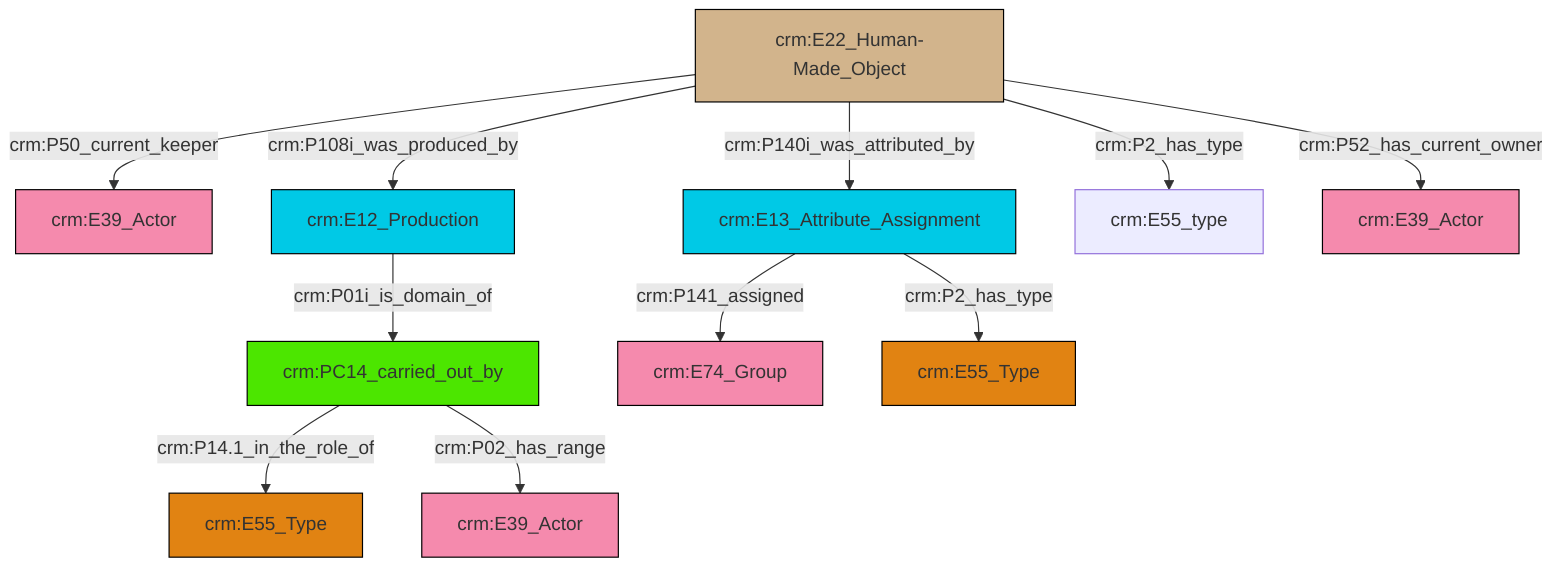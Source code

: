 graph TD
classDef Literal fill:#f2f2f2,stroke:#000000;
classDef CRM_Entity fill:#FFFFFF,stroke:#000000;
classDef Temporal_Entity fill:#00C9E6, stroke:#000000;
classDef Type fill:#E18312, stroke:#000000;
classDef Time-Span fill:#2C9C91, stroke:#000000;
classDef Appellation fill:#FFEB7F, stroke:#000000;
classDef Place fill:#008836, stroke:#000000;
classDef Persistent_Item fill:#B266B2, stroke:#000000;
classDef Conceptual_Object fill:#FFD700, stroke:#000000;
classDef Physical_Thing fill:#D2B48C, stroke:#000000;
classDef Actor fill:#f58aad, stroke:#000000;
classDef PC_Classes fill:#4ce600, stroke:#000000;
classDef Multi fill:#cccccc,stroke:#000000;

0["crm:PC14_carried_out_by"]:::PC_Classes -->|crm:P14.1_in_the_role_of| 1["crm:E55_Type"]:::Type
4["crm:E13_Attribute_Assignment"]:::Temporal_Entity -->|crm:P141_assigned| 5["crm:E74_Group"]:::Actor
0["crm:PC14_carried_out_by"]:::PC_Classes -->|crm:P02_has_range| 6["crm:E39_Actor"]:::Actor
8["crm:E12_Production"]:::Temporal_Entity -->|crm:P01i_is_domain_of| 0["crm:PC14_carried_out_by"]:::PC_Classes
9["crm:E22_Human-Made_Object"]:::Physical_Thing -->|crm:P108i_was_produced_by| 8["crm:E12_Production"]:::Temporal_Entity
9["crm:E22_Human-Made_Object"]:::Physical_Thing -->|crm:P2_has_type| 11["crm:E55_type"]:::Default
9["crm:E22_Human-Made_Object"]:::Physical_Thing -->|crm:P140i_was_attributed_by| 4["crm:E13_Attribute_Assignment"]:::Temporal_Entity
4["crm:E13_Attribute_Assignment"]:::Temporal_Entity -->|crm:P2_has_type| 13["crm:E55_Type"]:::Type
9["crm:E22_Human-Made_Object"]:::Physical_Thing -->|crm:P52_has_current_owner| 16["crm:E39_Actor"]:::Actor
9["crm:E22_Human-Made_Object"]:::Physical_Thing -->|crm:P50_current_keeper| 2["crm:E39_Actor"]:::Actor